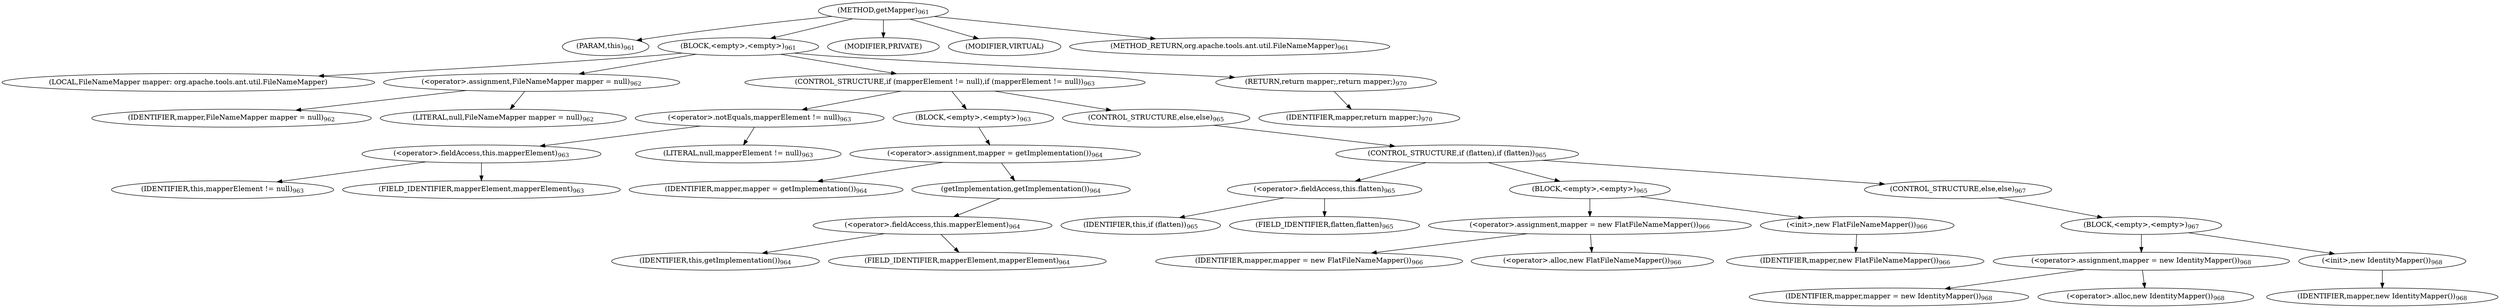 digraph "getMapper" {  
"2589" [label = <(METHOD,getMapper)<SUB>961</SUB>> ]
"2590" [label = <(PARAM,this)<SUB>961</SUB>> ]
"2591" [label = <(BLOCK,&lt;empty&gt;,&lt;empty&gt;)<SUB>961</SUB>> ]
"129" [label = <(LOCAL,FileNameMapper mapper: org.apache.tools.ant.util.FileNameMapper)> ]
"2592" [label = <(&lt;operator&gt;.assignment,FileNameMapper mapper = null)<SUB>962</SUB>> ]
"2593" [label = <(IDENTIFIER,mapper,FileNameMapper mapper = null)<SUB>962</SUB>> ]
"2594" [label = <(LITERAL,null,FileNameMapper mapper = null)<SUB>962</SUB>> ]
"2595" [label = <(CONTROL_STRUCTURE,if (mapperElement != null),if (mapperElement != null))<SUB>963</SUB>> ]
"2596" [label = <(&lt;operator&gt;.notEquals,mapperElement != null)<SUB>963</SUB>> ]
"2597" [label = <(&lt;operator&gt;.fieldAccess,this.mapperElement)<SUB>963</SUB>> ]
"2598" [label = <(IDENTIFIER,this,mapperElement != null)<SUB>963</SUB>> ]
"2599" [label = <(FIELD_IDENTIFIER,mapperElement,mapperElement)<SUB>963</SUB>> ]
"2600" [label = <(LITERAL,null,mapperElement != null)<SUB>963</SUB>> ]
"2601" [label = <(BLOCK,&lt;empty&gt;,&lt;empty&gt;)<SUB>963</SUB>> ]
"2602" [label = <(&lt;operator&gt;.assignment,mapper = getImplementation())<SUB>964</SUB>> ]
"2603" [label = <(IDENTIFIER,mapper,mapper = getImplementation())<SUB>964</SUB>> ]
"2604" [label = <(getImplementation,getImplementation())<SUB>964</SUB>> ]
"2605" [label = <(&lt;operator&gt;.fieldAccess,this.mapperElement)<SUB>964</SUB>> ]
"2606" [label = <(IDENTIFIER,this,getImplementation())<SUB>964</SUB>> ]
"2607" [label = <(FIELD_IDENTIFIER,mapperElement,mapperElement)<SUB>964</SUB>> ]
"2608" [label = <(CONTROL_STRUCTURE,else,else)<SUB>965</SUB>> ]
"2609" [label = <(CONTROL_STRUCTURE,if (flatten),if (flatten))<SUB>965</SUB>> ]
"2610" [label = <(&lt;operator&gt;.fieldAccess,this.flatten)<SUB>965</SUB>> ]
"2611" [label = <(IDENTIFIER,this,if (flatten))<SUB>965</SUB>> ]
"2612" [label = <(FIELD_IDENTIFIER,flatten,flatten)<SUB>965</SUB>> ]
"2613" [label = <(BLOCK,&lt;empty&gt;,&lt;empty&gt;)<SUB>965</SUB>> ]
"2614" [label = <(&lt;operator&gt;.assignment,mapper = new FlatFileNameMapper())<SUB>966</SUB>> ]
"2615" [label = <(IDENTIFIER,mapper,mapper = new FlatFileNameMapper())<SUB>966</SUB>> ]
"2616" [label = <(&lt;operator&gt;.alloc,new FlatFileNameMapper())<SUB>966</SUB>> ]
"2617" [label = <(&lt;init&gt;,new FlatFileNameMapper())<SUB>966</SUB>> ]
"128" [label = <(IDENTIFIER,mapper,new FlatFileNameMapper())<SUB>966</SUB>> ]
"2618" [label = <(CONTROL_STRUCTURE,else,else)<SUB>967</SUB>> ]
"2619" [label = <(BLOCK,&lt;empty&gt;,&lt;empty&gt;)<SUB>967</SUB>> ]
"2620" [label = <(&lt;operator&gt;.assignment,mapper = new IdentityMapper())<SUB>968</SUB>> ]
"2621" [label = <(IDENTIFIER,mapper,mapper = new IdentityMapper())<SUB>968</SUB>> ]
"2622" [label = <(&lt;operator&gt;.alloc,new IdentityMapper())<SUB>968</SUB>> ]
"2623" [label = <(&lt;init&gt;,new IdentityMapper())<SUB>968</SUB>> ]
"130" [label = <(IDENTIFIER,mapper,new IdentityMapper())<SUB>968</SUB>> ]
"2624" [label = <(RETURN,return mapper;,return mapper;)<SUB>970</SUB>> ]
"2625" [label = <(IDENTIFIER,mapper,return mapper;)<SUB>970</SUB>> ]
"2626" [label = <(MODIFIER,PRIVATE)> ]
"2627" [label = <(MODIFIER,VIRTUAL)> ]
"2628" [label = <(METHOD_RETURN,org.apache.tools.ant.util.FileNameMapper)<SUB>961</SUB>> ]
  "2589" -> "2590" 
  "2589" -> "2591" 
  "2589" -> "2626" 
  "2589" -> "2627" 
  "2589" -> "2628" 
  "2591" -> "129" 
  "2591" -> "2592" 
  "2591" -> "2595" 
  "2591" -> "2624" 
  "2592" -> "2593" 
  "2592" -> "2594" 
  "2595" -> "2596" 
  "2595" -> "2601" 
  "2595" -> "2608" 
  "2596" -> "2597" 
  "2596" -> "2600" 
  "2597" -> "2598" 
  "2597" -> "2599" 
  "2601" -> "2602" 
  "2602" -> "2603" 
  "2602" -> "2604" 
  "2604" -> "2605" 
  "2605" -> "2606" 
  "2605" -> "2607" 
  "2608" -> "2609" 
  "2609" -> "2610" 
  "2609" -> "2613" 
  "2609" -> "2618" 
  "2610" -> "2611" 
  "2610" -> "2612" 
  "2613" -> "2614" 
  "2613" -> "2617" 
  "2614" -> "2615" 
  "2614" -> "2616" 
  "2617" -> "128" 
  "2618" -> "2619" 
  "2619" -> "2620" 
  "2619" -> "2623" 
  "2620" -> "2621" 
  "2620" -> "2622" 
  "2623" -> "130" 
  "2624" -> "2625" 
}
